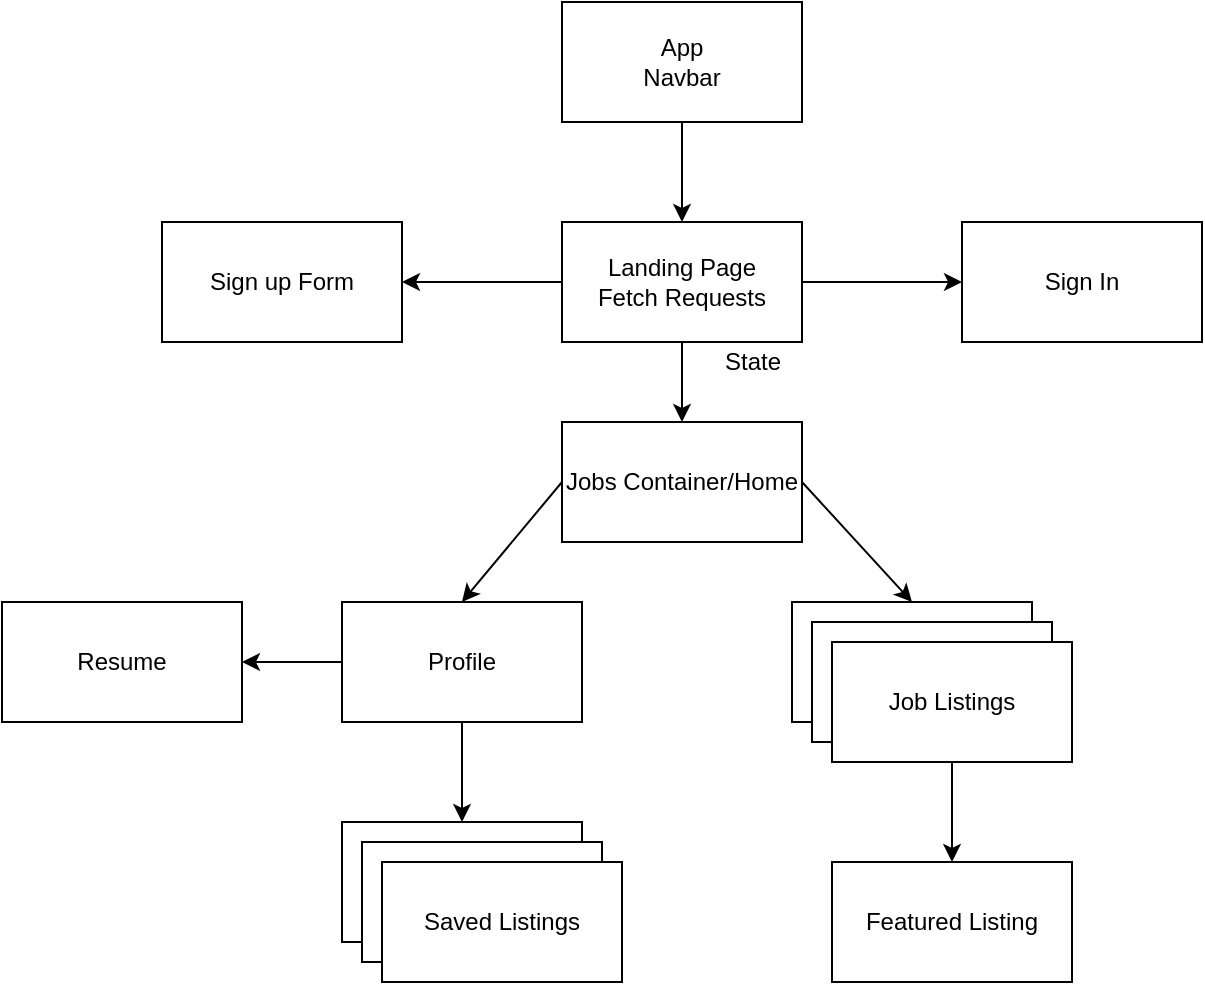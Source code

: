 <mxfile>
    <diagram id="FMLW4vH4mlUDBBPDJ4si" name="Page-1">
        <mxGraphModel dx="1360" dy="533" grid="1" gridSize="10" guides="1" tooltips="1" connect="1" arrows="1" fold="1" page="1" pageScale="1" pageWidth="850" pageHeight="1100" math="0" shadow="0">
            <root>
                <mxCell id="0"/>
                <mxCell id="1" parent="0"/>
                <mxCell id="9" style="edgeStyle=none;html=1;exitX=0.5;exitY=1;exitDx=0;exitDy=0;entryX=0.5;entryY=0;entryDx=0;entryDy=0;" edge="1" parent="1" source="2" target="4">
                    <mxGeometry relative="1" as="geometry"/>
                </mxCell>
                <mxCell id="2" value="App&lt;br&gt;Navbar" style="whiteSpace=wrap;html=1;" parent="1" vertex="1">
                    <mxGeometry x="330" y="50" width="120" height="60" as="geometry"/>
                </mxCell>
                <mxCell id="3" value="Sign up Form" style="whiteSpace=wrap;html=1;" vertex="1" parent="1">
                    <mxGeometry x="130" y="160" width="120" height="60" as="geometry"/>
                </mxCell>
                <mxCell id="10" style="edgeStyle=none;html=1;exitX=1;exitY=0.5;exitDx=0;exitDy=0;entryX=0;entryY=0.5;entryDx=0;entryDy=0;" edge="1" parent="1" source="4" target="6">
                    <mxGeometry relative="1" as="geometry"/>
                </mxCell>
                <mxCell id="11" style="edgeStyle=none;html=1;exitX=0;exitY=0.5;exitDx=0;exitDy=0;entryX=1;entryY=0.5;entryDx=0;entryDy=0;" edge="1" parent="1" source="4" target="3">
                    <mxGeometry relative="1" as="geometry"/>
                </mxCell>
                <mxCell id="12" style="edgeStyle=none;html=1;exitX=0.5;exitY=1;exitDx=0;exitDy=0;entryX=0.5;entryY=0;entryDx=0;entryDy=0;" edge="1" parent="1" source="4" target="7">
                    <mxGeometry relative="1" as="geometry"/>
                </mxCell>
                <mxCell id="4" value="Landing Page&lt;br&gt;Fetch Requests" style="whiteSpace=wrap;html=1;" vertex="1" parent="1">
                    <mxGeometry x="330" y="160" width="120" height="60" as="geometry"/>
                </mxCell>
                <mxCell id="6" value="Sign In" style="whiteSpace=wrap;html=1;" vertex="1" parent="1">
                    <mxGeometry x="530" y="160" width="120" height="60" as="geometry"/>
                </mxCell>
                <mxCell id="31" style="edgeStyle=none;html=1;exitX=0;exitY=0.5;exitDx=0;exitDy=0;entryX=0.5;entryY=0;entryDx=0;entryDy=0;" edge="1" parent="1" source="7" target="27">
                    <mxGeometry relative="1" as="geometry"/>
                </mxCell>
                <mxCell id="32" style="edgeStyle=none;html=1;exitX=1;exitY=0.5;exitDx=0;exitDy=0;entryX=0.5;entryY=0;entryDx=0;entryDy=0;" edge="1" parent="1" source="7" target="13">
                    <mxGeometry relative="1" as="geometry"/>
                </mxCell>
                <mxCell id="7" value="Jobs Container/Home" style="whiteSpace=wrap;html=1;" vertex="1" parent="1">
                    <mxGeometry x="330" y="260" width="120" height="60" as="geometry"/>
                </mxCell>
                <mxCell id="13" value="Job Listings" style="whiteSpace=wrap;html=1;" vertex="1" parent="1">
                    <mxGeometry x="445" y="350" width="120" height="60" as="geometry"/>
                </mxCell>
                <mxCell id="14" value="Featured Listing" style="whiteSpace=wrap;html=1;" vertex="1" parent="1">
                    <mxGeometry x="465" y="480" width="120" height="60" as="geometry"/>
                </mxCell>
                <mxCell id="15" value="Job Listings" style="whiteSpace=wrap;html=1;" vertex="1" parent="1">
                    <mxGeometry x="455" y="360" width="120" height="60" as="geometry"/>
                </mxCell>
                <mxCell id="20" style="edgeStyle=none;html=1;exitX=0.5;exitY=1;exitDx=0;exitDy=0;" edge="1" parent="1" source="16" target="14">
                    <mxGeometry relative="1" as="geometry"/>
                </mxCell>
                <mxCell id="16" value="Job Listings" style="whiteSpace=wrap;html=1;" vertex="1" parent="1">
                    <mxGeometry x="465" y="370" width="120" height="60" as="geometry"/>
                </mxCell>
                <mxCell id="26" value="Job Listings" style="whiteSpace=wrap;html=1;" vertex="1" parent="1">
                    <mxGeometry x="220" y="460" width="120" height="60" as="geometry"/>
                </mxCell>
                <mxCell id="33" style="edgeStyle=none;html=1;exitX=0.5;exitY=1;exitDx=0;exitDy=0;entryX=0.5;entryY=0;entryDx=0;entryDy=0;" edge="1" parent="1" source="27" target="26">
                    <mxGeometry relative="1" as="geometry"/>
                </mxCell>
                <mxCell id="36" style="edgeStyle=none;html=1;exitX=0;exitY=0.5;exitDx=0;exitDy=0;entryX=1;entryY=0.5;entryDx=0;entryDy=0;" edge="1" parent="1" source="27" target="34">
                    <mxGeometry relative="1" as="geometry"/>
                </mxCell>
                <mxCell id="27" value="Profile" style="whiteSpace=wrap;html=1;" vertex="1" parent="1">
                    <mxGeometry x="220" y="350" width="120" height="60" as="geometry"/>
                </mxCell>
                <mxCell id="28" value="Job Listings" style="whiteSpace=wrap;html=1;" vertex="1" parent="1">
                    <mxGeometry x="230" y="470" width="120" height="60" as="geometry"/>
                </mxCell>
                <mxCell id="30" value="Saved Listings" style="whiteSpace=wrap;html=1;" vertex="1" parent="1">
                    <mxGeometry x="240" y="480" width="120" height="60" as="geometry"/>
                </mxCell>
                <mxCell id="34" value="Resume" style="whiteSpace=wrap;html=1;" vertex="1" parent="1">
                    <mxGeometry x="50" y="350" width="120" height="60" as="geometry"/>
                </mxCell>
                <mxCell id="39" value="State" style="text;html=1;resizable=0;autosize=1;align=center;verticalAlign=middle;points=[];fillColor=none;strokeColor=none;rounded=0;" vertex="1" parent="1">
                    <mxGeometry x="405" y="220" width="40" height="20" as="geometry"/>
                </mxCell>
            </root>
        </mxGraphModel>
    </diagram>
</mxfile>
